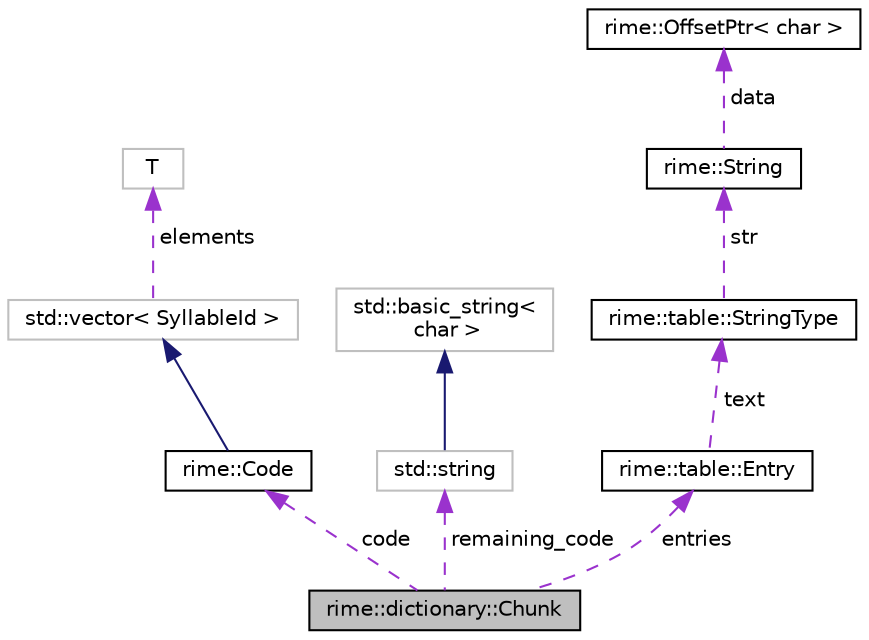 digraph "rime::dictionary::Chunk"
{
  edge [fontname="Helvetica",fontsize="10",labelfontname="Helvetica",labelfontsize="10"];
  node [fontname="Helvetica",fontsize="10",shape=record];
  Node1 [label="rime::dictionary::Chunk",height=0.2,width=0.4,color="black", fillcolor="grey75", style="filled" fontcolor="black"];
  Node2 -> Node1 [dir="back",color="darkorchid3",fontsize="10",style="dashed",label=" code" ,fontname="Helvetica"];
  Node2 [label="rime::Code",height=0.2,width=0.4,color="black", fillcolor="white", style="filled",URL="$a00020.html"];
  Node3 -> Node2 [dir="back",color="midnightblue",fontsize="10",style="solid",fontname="Helvetica"];
  Node3 [label="std::vector\< SyllableId \>",height=0.2,width=0.4,color="grey75", fillcolor="white", style="filled",tooltip="STL class. "];
  Node4 -> Node3 [dir="back",color="darkorchid3",fontsize="10",style="dashed",label=" elements" ,fontname="Helvetica"];
  Node4 [label="T",height=0.2,width=0.4,color="grey75", fillcolor="white", style="filled"];
  Node5 -> Node1 [dir="back",color="darkorchid3",fontsize="10",style="dashed",label=" remaining_code" ,fontname="Helvetica"];
  Node5 [label="std::string",height=0.2,width=0.4,color="grey75", fillcolor="white", style="filled",tooltip="STL class. "];
  Node6 -> Node5 [dir="back",color="midnightblue",fontsize="10",style="solid",fontname="Helvetica"];
  Node6 [label="std::basic_string\<\l char \>",height=0.2,width=0.4,color="grey75", fillcolor="white", style="filled",tooltip="STL class. "];
  Node7 -> Node1 [dir="back",color="darkorchid3",fontsize="10",style="dashed",label=" entries" ,fontname="Helvetica"];
  Node7 [label="rime::table::Entry",height=0.2,width=0.4,color="black", fillcolor="white", style="filled",URL="$a00067.html"];
  Node8 -> Node7 [dir="back",color="darkorchid3",fontsize="10",style="dashed",label=" text" ,fontname="Helvetica"];
  Node8 [label="rime::table::StringType",height=0.2,width=0.4,color="black", fillcolor="white", style="filled",URL="$a00192.html"];
  Node9 -> Node8 [dir="back",color="darkorchid3",fontsize="10",style="dashed",label=" str" ,fontname="Helvetica"];
  Node9 [label="rime::String",height=0.2,width=0.4,color="black", fillcolor="white", style="filled",URL="$a00189.html"];
  Node10 -> Node9 [dir="back",color="darkorchid3",fontsize="10",style="dashed",label=" data" ,fontname="Helvetica"];
  Node10 [label="rime::OffsetPtr\< char \>",height=0.2,width=0.4,color="black", fillcolor="white", style="filled",URL="$a00102.html"];
}
